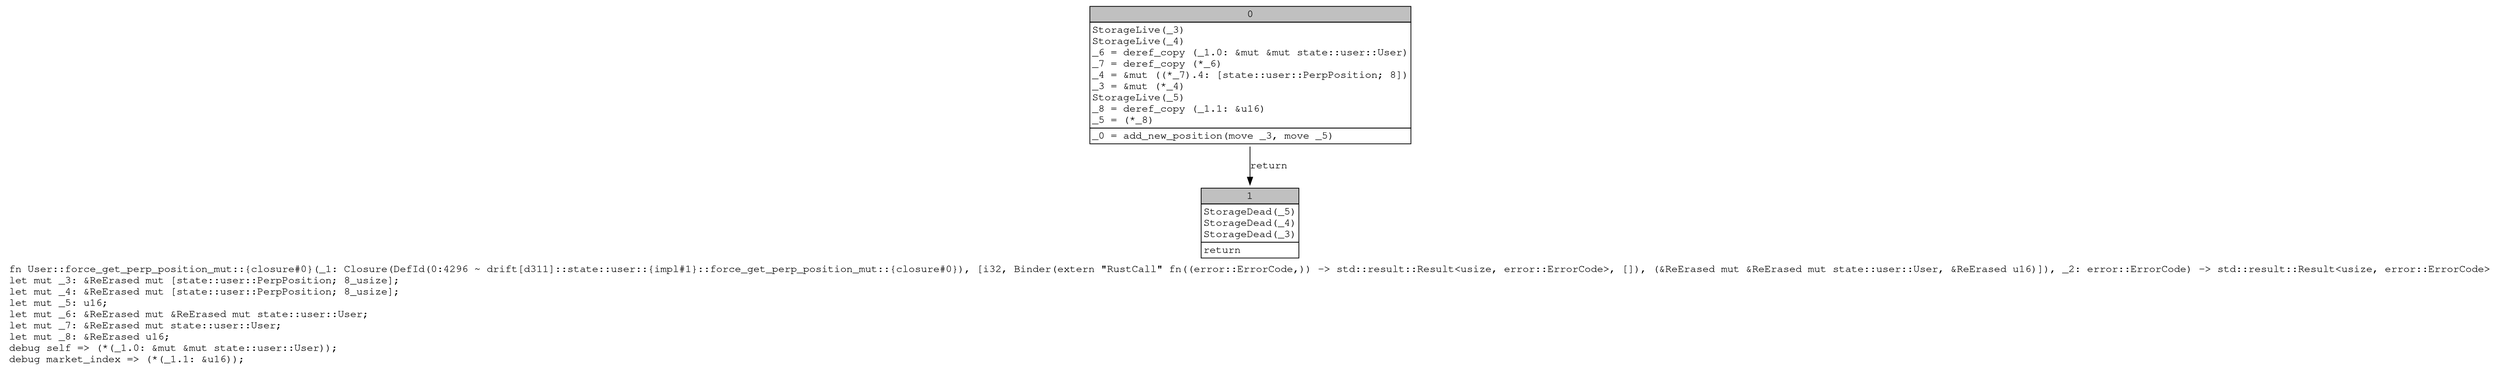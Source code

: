 digraph Mir_0_4296 {
    graph [fontname="Courier, monospace"];
    node [fontname="Courier, monospace"];
    edge [fontname="Courier, monospace"];
    label=<fn User::force_get_perp_position_mut::{closure#0}(_1: Closure(DefId(0:4296 ~ drift[d311]::state::user::{impl#1}::force_get_perp_position_mut::{closure#0}), [i32, Binder(extern &quot;RustCall&quot; fn((error::ErrorCode,)) -&gt; std::result::Result&lt;usize, error::ErrorCode&gt;, []), (&amp;ReErased mut &amp;ReErased mut state::user::User, &amp;ReErased u16)]), _2: error::ErrorCode) -&gt; std::result::Result&lt;usize, error::ErrorCode&gt;<br align="left"/>let mut _3: &amp;ReErased mut [state::user::PerpPosition; 8_usize];<br align="left"/>let mut _4: &amp;ReErased mut [state::user::PerpPosition; 8_usize];<br align="left"/>let mut _5: u16;<br align="left"/>let mut _6: &amp;ReErased mut &amp;ReErased mut state::user::User;<br align="left"/>let mut _7: &amp;ReErased mut state::user::User;<br align="left"/>let mut _8: &amp;ReErased u16;<br align="left"/>debug self =&gt; (*(_1.0: &amp;mut &amp;mut state::user::User));<br align="left"/>debug market_index =&gt; (*(_1.1: &amp;u16));<br align="left"/>>;
    bb0__0_4296 [shape="none", label=<<table border="0" cellborder="1" cellspacing="0"><tr><td bgcolor="gray" align="center" colspan="1">0</td></tr><tr><td align="left" balign="left">StorageLive(_3)<br/>StorageLive(_4)<br/>_6 = deref_copy (_1.0: &amp;mut &amp;mut state::user::User)<br/>_7 = deref_copy (*_6)<br/>_4 = &amp;mut ((*_7).4: [state::user::PerpPosition; 8])<br/>_3 = &amp;mut (*_4)<br/>StorageLive(_5)<br/>_8 = deref_copy (_1.1: &amp;u16)<br/>_5 = (*_8)<br/></td></tr><tr><td align="left">_0 = add_new_position(move _3, move _5)</td></tr></table>>];
    bb1__0_4296 [shape="none", label=<<table border="0" cellborder="1" cellspacing="0"><tr><td bgcolor="gray" align="center" colspan="1">1</td></tr><tr><td align="left" balign="left">StorageDead(_5)<br/>StorageDead(_4)<br/>StorageDead(_3)<br/></td></tr><tr><td align="left">return</td></tr></table>>];
    bb0__0_4296 -> bb1__0_4296 [label="return"];
}

